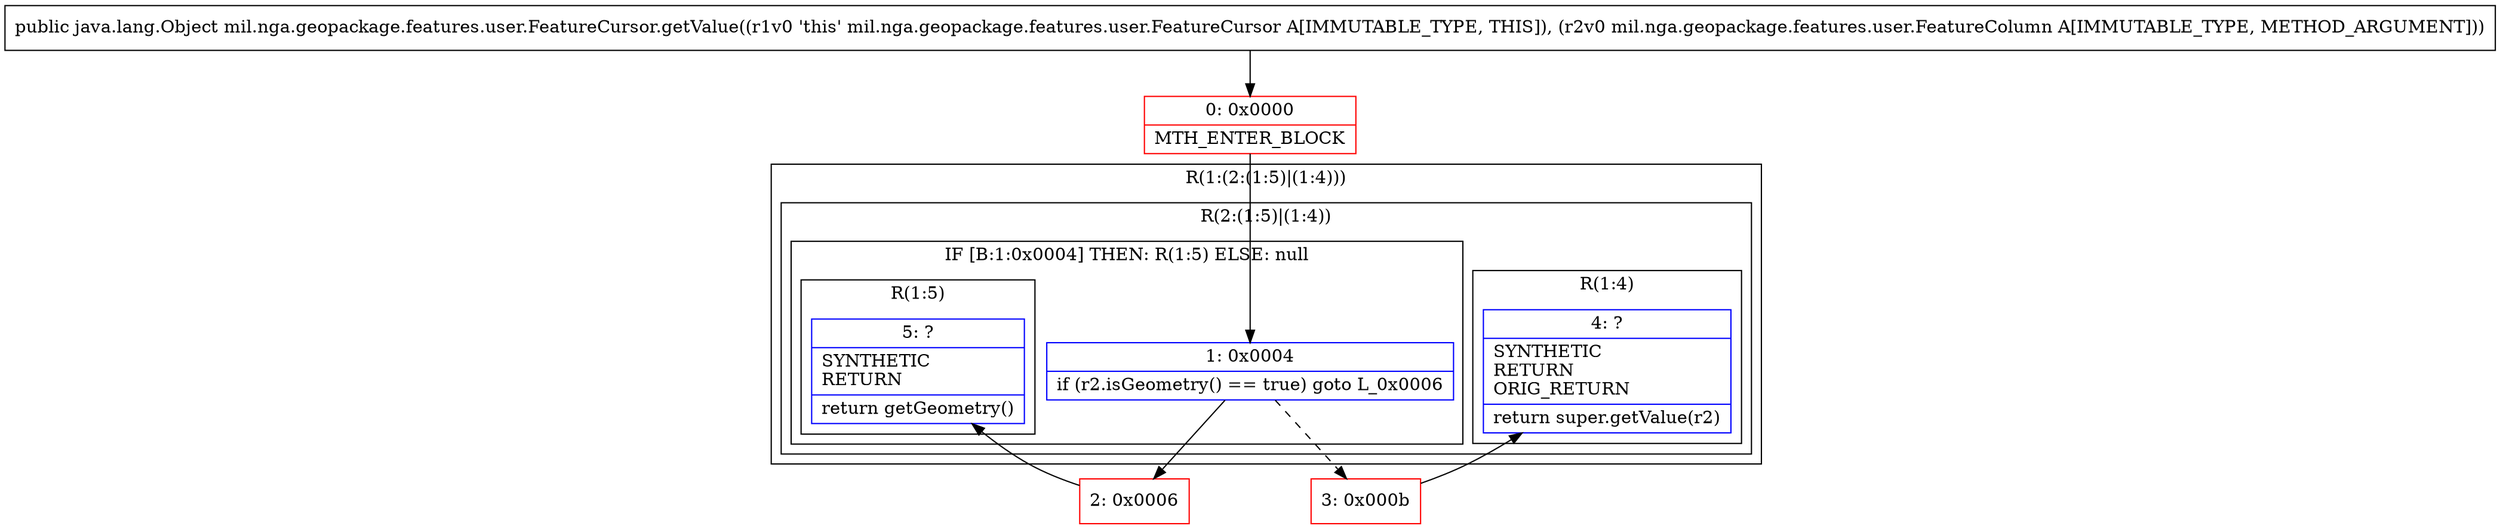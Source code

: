 digraph "CFG formil.nga.geopackage.features.user.FeatureCursor.getValue(Lmil\/nga\/geopackage\/features\/user\/FeatureColumn;)Ljava\/lang\/Object;" {
subgraph cluster_Region_1414857171 {
label = "R(1:(2:(1:5)|(1:4)))";
node [shape=record,color=blue];
subgraph cluster_Region_165204599 {
label = "R(2:(1:5)|(1:4))";
node [shape=record,color=blue];
subgraph cluster_IfRegion_1238678462 {
label = "IF [B:1:0x0004] THEN: R(1:5) ELSE: null";
node [shape=record,color=blue];
Node_1 [shape=record,label="{1\:\ 0x0004|if (r2.isGeometry() == true) goto L_0x0006\l}"];
subgraph cluster_Region_214609454 {
label = "R(1:5)";
node [shape=record,color=blue];
Node_5 [shape=record,label="{5\:\ ?|SYNTHETIC\lRETURN\l|return getGeometry()\l}"];
}
}
subgraph cluster_Region_1894612477 {
label = "R(1:4)";
node [shape=record,color=blue];
Node_4 [shape=record,label="{4\:\ ?|SYNTHETIC\lRETURN\lORIG_RETURN\l|return super.getValue(r2)\l}"];
}
}
}
Node_0 [shape=record,color=red,label="{0\:\ 0x0000|MTH_ENTER_BLOCK\l}"];
Node_2 [shape=record,color=red,label="{2\:\ 0x0006}"];
Node_3 [shape=record,color=red,label="{3\:\ 0x000b}"];
MethodNode[shape=record,label="{public java.lang.Object mil.nga.geopackage.features.user.FeatureCursor.getValue((r1v0 'this' mil.nga.geopackage.features.user.FeatureCursor A[IMMUTABLE_TYPE, THIS]), (r2v0 mil.nga.geopackage.features.user.FeatureColumn A[IMMUTABLE_TYPE, METHOD_ARGUMENT])) }"];
MethodNode -> Node_0;
Node_1 -> Node_2;
Node_1 -> Node_3[style=dashed];
Node_0 -> Node_1;
Node_2 -> Node_5;
Node_3 -> Node_4;
}

